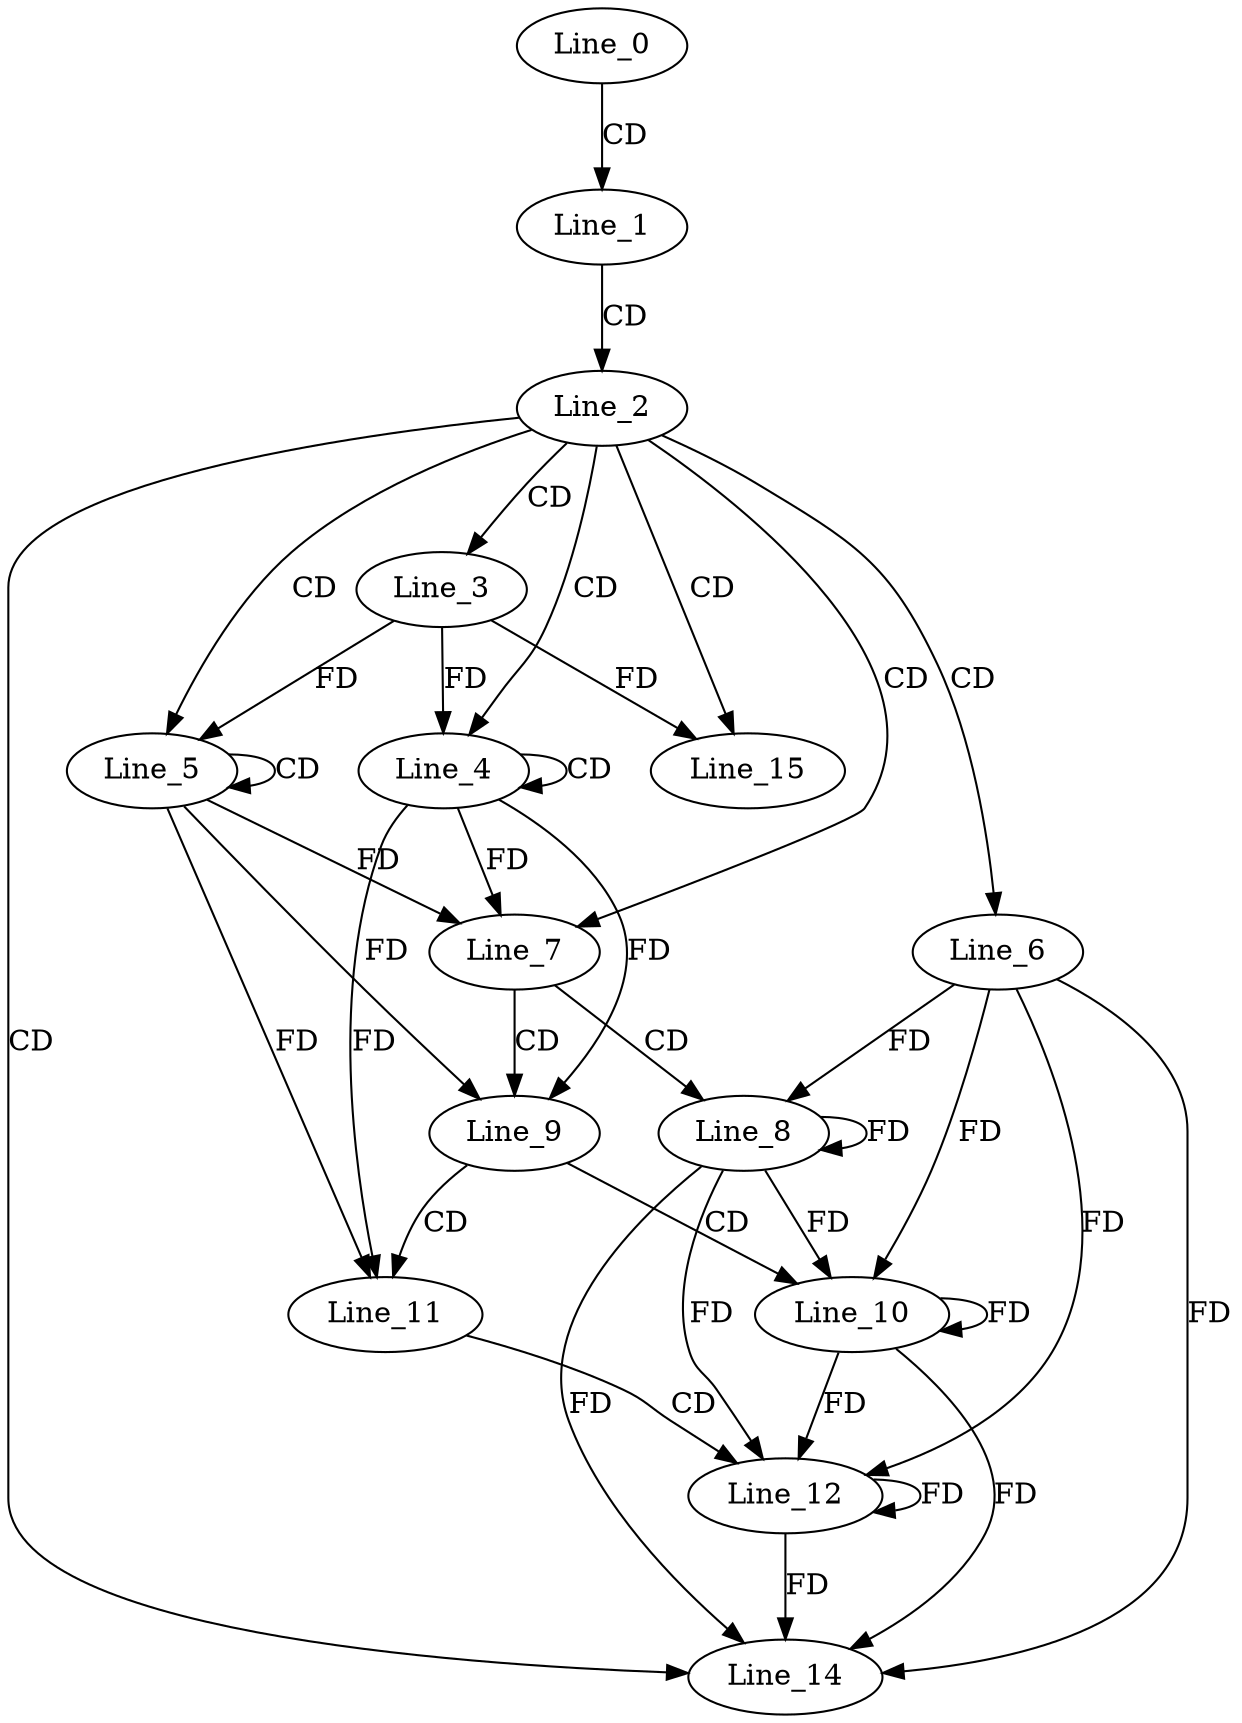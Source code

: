 digraph G {
  Line_0;
  Line_1;
  Line_2;
  Line_3;
  Line_4;
  Line_4;
  Line_5;
  Line_5;
  Line_6;
  Line_7;
  Line_8;
  Line_9;
  Line_10;
  Line_11;
  Line_12;
  Line_14;
  Line_15;
  Line_0 -> Line_1 [ label="CD" ];
  Line_1 -> Line_2 [ label="CD" ];
  Line_2 -> Line_3 [ label="CD" ];
  Line_2 -> Line_4 [ label="CD" ];
  Line_4 -> Line_4 [ label="CD" ];
  Line_3 -> Line_4 [ label="FD" ];
  Line_2 -> Line_5 [ label="CD" ];
  Line_5 -> Line_5 [ label="CD" ];
  Line_3 -> Line_5 [ label="FD" ];
  Line_2 -> Line_6 [ label="CD" ];
  Line_2 -> Line_7 [ label="CD" ];
  Line_4 -> Line_7 [ label="FD" ];
  Line_5 -> Line_7 [ label="FD" ];
  Line_7 -> Line_8 [ label="CD" ];
  Line_6 -> Line_8 [ label="FD" ];
  Line_8 -> Line_8 [ label="FD" ];
  Line_7 -> Line_9 [ label="CD" ];
  Line_4 -> Line_9 [ label="FD" ];
  Line_5 -> Line_9 [ label="FD" ];
  Line_9 -> Line_10 [ label="CD" ];
  Line_6 -> Line_10 [ label="FD" ];
  Line_8 -> Line_10 [ label="FD" ];
  Line_10 -> Line_10 [ label="FD" ];
  Line_9 -> Line_11 [ label="CD" ];
  Line_4 -> Line_11 [ label="FD" ];
  Line_5 -> Line_11 [ label="FD" ];
  Line_11 -> Line_12 [ label="CD" ];
  Line_6 -> Line_12 [ label="FD" ];
  Line_8 -> Line_12 [ label="FD" ];
  Line_10 -> Line_12 [ label="FD" ];
  Line_12 -> Line_12 [ label="FD" ];
  Line_2 -> Line_14 [ label="CD" ];
  Line_6 -> Line_14 [ label="FD" ];
  Line_8 -> Line_14 [ label="FD" ];
  Line_10 -> Line_14 [ label="FD" ];
  Line_12 -> Line_14 [ label="FD" ];
  Line_2 -> Line_15 [ label="CD" ];
  Line_3 -> Line_15 [ label="FD" ];
}
